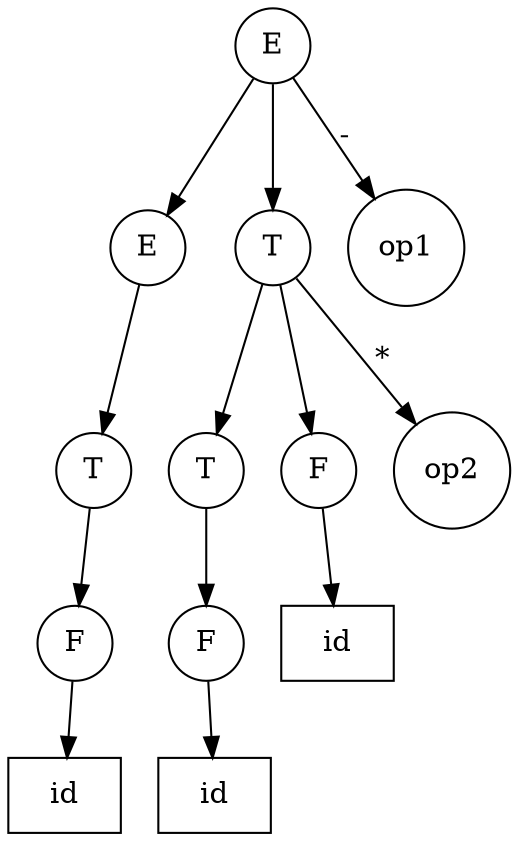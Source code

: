 digraph ParseTree {
    rankdir=TB;
    node [shape=circle];

    E0 [label="E"];
    E1 [label="E"];
    T1 [label="T"];
    T2 [label="T"];
    T3 [label="T"];
    F1 [label="F"];
    F2 [label="F"];
    F3 [label="F"];
    id1 [label="id", shape=box];
    id2 [label="id", shape=box];
    id3 [label="id", shape=box];

    # Expanding leftmost E first
    E0 -> E1;
    E0 -> op1 [label="-", shape=plaintext];
    E0 -> T1;
    
    E1 -> T2;
    
    # Expanding T into F
    T1 -> T3;
    T1 -> op2 [label="*", shape=plaintext];
    T1 -> F3;
    
    T2 -> F1;
    T3 -> F2;
    
    # Final replacements
    F1 -> id1;
    F2 -> id2;
    F3 -> id3;
}

